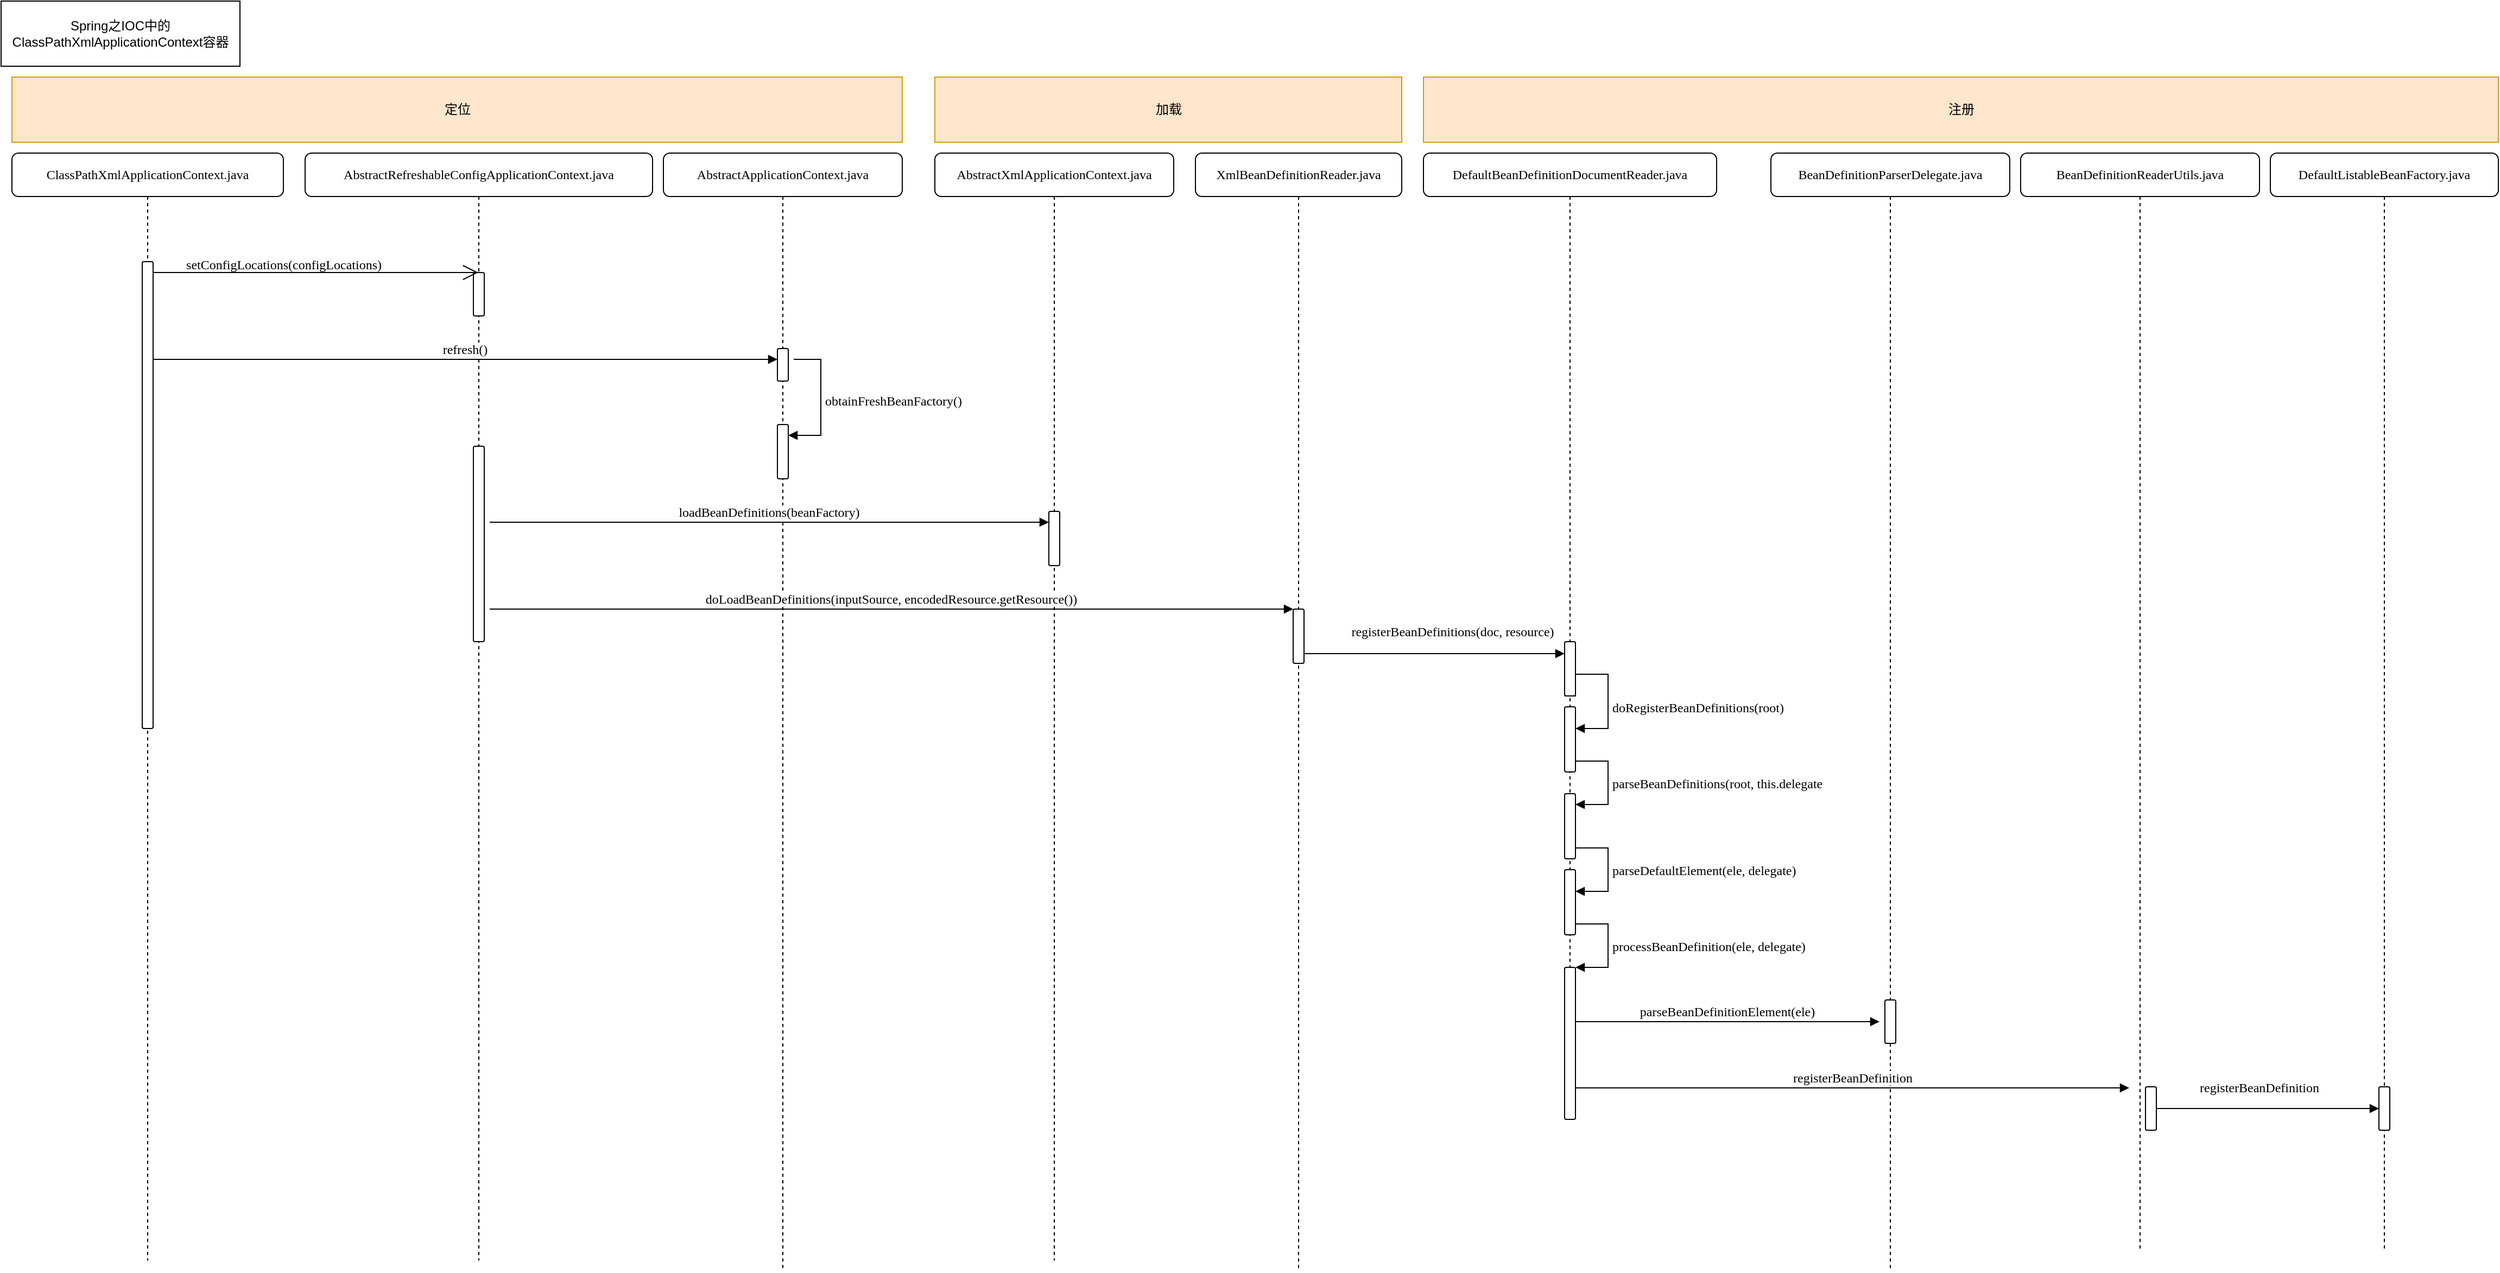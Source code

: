 <mxfile version="21.2.8" type="device">
  <diagram name="Page-1" id="13e1069c-82ec-6db2-03f1-153e76fe0fe0">
    <mxGraphModel dx="1036" dy="1456" grid="1" gridSize="10" guides="1" tooltips="1" connect="1" arrows="1" fold="1" page="1" pageScale="1" pageWidth="1100" pageHeight="850" background="none" math="0" shadow="0">
      <root>
        <mxCell id="0" />
        <mxCell id="1" parent="0" />
        <mxCell id="7baba1c4bc27f4b0-2" value="AbstractRefreshableConfigApplicationContext.java" style="shape=umlLifeline;perimeter=lifelinePerimeter;whiteSpace=wrap;html=1;container=1;collapsible=0;recursiveResize=0;outlineConnect=0;rounded=1;shadow=0;comic=0;labelBackgroundColor=none;strokeWidth=1;fontFamily=Verdana;fontSize=12;align=center;" parent="1" vertex="1">
          <mxGeometry x="280" y="90" width="320" height="1020" as="geometry" />
        </mxCell>
        <mxCell id="GyPuzksttLtLw3dym90g-7" value="" style="html=1;points=[];perimeter=orthogonalPerimeter;outlineConnect=0;targetShapes=umlLifeline;portConstraint=eastwest;newEdgeStyle={&quot;edgeStyle&quot;:&quot;elbowEdgeStyle&quot;,&quot;elbow&quot;:&quot;vertical&quot;,&quot;curved&quot;:0,&quot;rounded&quot;:0};rounded=1;shadow=0;labelBackgroundColor=none;comic=0;strokeColor=default;strokeWidth=1;fontFamily=Verdana;fontSize=12;fontColor=default;fillColor=default;" parent="7baba1c4bc27f4b0-2" vertex="1">
          <mxGeometry x="155" y="110" width="10" height="40" as="geometry" />
        </mxCell>
        <mxCell id="GyPuzksttLtLw3dym90g-32" value="" style="html=1;points=[];perimeter=orthogonalPerimeter;outlineConnect=0;targetShapes=umlLifeline;portConstraint=eastwest;newEdgeStyle={&quot;edgeStyle&quot;:&quot;elbowEdgeStyle&quot;,&quot;elbow&quot;:&quot;vertical&quot;,&quot;curved&quot;:0,&quot;rounded&quot;:0};rounded=1;shadow=0;labelBackgroundColor=none;comic=0;strokeColor=default;strokeWidth=1;fontFamily=Verdana;fontSize=12;fontColor=default;fillColor=default;" parent="7baba1c4bc27f4b0-2" vertex="1">
          <mxGeometry x="155" y="270" width="10" height="180" as="geometry" />
        </mxCell>
        <mxCell id="7baba1c4bc27f4b0-30" value="return" style="html=1;verticalAlign=bottom;endArrow=open;dashed=1;endSize=8;labelBackgroundColor=none;fontFamily=Verdana;fontSize=12;edgeStyle=elbowEdgeStyle;elbow=vertical;" parent="1" edge="1">
          <mxGeometry relative="1" as="geometry">
            <mxPoint x="695" y="600" as="targetPoint" />
            <Array as="points">
              <mxPoint x="570" y="600" />
            </Array>
          </mxGeometry>
        </mxCell>
        <mxCell id="eZNwZ-o9v2zBCc_pc794-1" value="Spring之IOC中的ClassPathXmlApplicationContext容器" style="rounded=0;whiteSpace=wrap;html=1;" parent="1" vertex="1">
          <mxGeometry y="-50" width="220" height="60" as="geometry" />
        </mxCell>
        <mxCell id="7baba1c4bc27f4b0-8" value="ClassPathXmlApplicationContext.java" style="shape=umlLifeline;perimeter=lifelinePerimeter;whiteSpace=wrap;html=1;container=1;collapsible=0;recursiveResize=0;outlineConnect=0;rounded=1;shadow=0;comic=0;labelBackgroundColor=none;strokeWidth=1;fontFamily=Verdana;fontSize=12;align=center;" parent="1" vertex="1">
          <mxGeometry x="10" y="90" width="250" height="1020" as="geometry" />
        </mxCell>
        <mxCell id="GyPuzksttLtLw3dym90g-6" value="" style="html=1;points=[];perimeter=orthogonalPerimeter;outlineConnect=0;targetShapes=umlLifeline;portConstraint=eastwest;newEdgeStyle={&quot;edgeStyle&quot;:&quot;elbowEdgeStyle&quot;,&quot;elbow&quot;:&quot;vertical&quot;,&quot;curved&quot;:0,&quot;rounded&quot;:0};rounded=1;shadow=0;labelBackgroundColor=none;comic=0;strokeColor=default;strokeWidth=1;fontFamily=Verdana;fontSize=12;fontColor=default;fillColor=default;" parent="7baba1c4bc27f4b0-8" vertex="1">
          <mxGeometry x="120" y="100" width="10" height="430" as="geometry" />
        </mxCell>
        <mxCell id="GyPuzksttLtLw3dym90g-5" value="" style="endArrow=classic;html=1;rounded=0;fontFamily=Verdana;fontSize=12;fontColor=default;" parent="7baba1c4bc27f4b0-8" source="7baba1c4bc27f4b0-8" target="GyPuzksttLtLw3dym90g-6" edge="1">
          <mxGeometry width="50" height="50" relative="1" as="geometry">
            <mxPoint x="125" y="120" as="sourcePoint" />
            <mxPoint x="430" y="120" as="targetPoint" />
            <Array as="points" />
          </mxGeometry>
        </mxCell>
        <mxCell id="GyPuzksttLtLw3dym90g-16" value="" style="endArrow=open;endFill=1;endSize=12;html=1;rounded=0;fontFamily=Verdana;fontSize=12;fontColor=default;" parent="7baba1c4bc27f4b0-8" target="7baba1c4bc27f4b0-2" edge="1">
          <mxGeometry width="160" relative="1" as="geometry">
            <mxPoint x="130" y="110" as="sourcePoint" />
            <mxPoint x="290" y="110" as="targetPoint" />
          </mxGeometry>
        </mxCell>
        <mxCell id="GyPuzksttLtLw3dym90g-17" value="setConfigLocations(configLocations)" style="text;html=1;align=center;verticalAlign=middle;resizable=0;points=[];autosize=1;strokeColor=none;fillColor=none;fontSize=12;fontFamily=Verdana;fontColor=default;" parent="1" vertex="1">
          <mxGeometry x="140" y="178" width="240" height="30" as="geometry" />
        </mxCell>
        <mxCell id="GyPuzksttLtLw3dym90g-18" value="AbstractApplicationContext.java" style="shape=umlLifeline;perimeter=lifelinePerimeter;whiteSpace=wrap;container=1;collapsible=0;recursiveResize=0;outlineConnect=0;rounded=1;shadow=0;comic=0;labelBackgroundColor=default;strokeWidth=1;fontFamily=Verdana;fontSize=12;align=center;labelBorderColor=none;" parent="1" vertex="1">
          <mxGeometry x="610" y="90" width="220" height="1030" as="geometry" />
        </mxCell>
        <mxCell id="GyPuzksttLtLw3dym90g-24" value="" style="html=1;points=[];perimeter=orthogonalPerimeter;outlineConnect=0;targetShapes=umlLifeline;portConstraint=eastwest;newEdgeStyle={&quot;edgeStyle&quot;:&quot;elbowEdgeStyle&quot;,&quot;elbow&quot;:&quot;vertical&quot;,&quot;curved&quot;:0,&quot;rounded&quot;:0};rounded=1;shadow=0;labelBackgroundColor=none;comic=0;strokeColor=default;strokeWidth=1;fontFamily=Verdana;fontSize=12;fontColor=default;fillColor=default;" parent="GyPuzksttLtLw3dym90g-18" vertex="1">
          <mxGeometry x="105" y="180" width="10" height="30" as="geometry" />
        </mxCell>
        <mxCell id="GyPuzksttLtLw3dym90g-29" value="" style="html=1;points=[];perimeter=orthogonalPerimeter;outlineConnect=0;targetShapes=umlLifeline;portConstraint=eastwest;newEdgeStyle={&quot;edgeStyle&quot;:&quot;elbowEdgeStyle&quot;,&quot;elbow&quot;:&quot;vertical&quot;,&quot;curved&quot;:0,&quot;rounded&quot;:0};rounded=1;shadow=0;labelBackgroundColor=none;comic=0;strokeColor=default;strokeWidth=1;fontFamily=Verdana;fontSize=12;fontColor=default;fillColor=default;" parent="GyPuzksttLtLw3dym90g-18" vertex="1">
          <mxGeometry x="105" y="250" width="10" height="50" as="geometry" />
        </mxCell>
        <mxCell id="GyPuzksttLtLw3dym90g-30" value="obtainFreshBeanFactory()" style="align=left;spacingLeft=2;endArrow=block;rounded=0;edgeStyle=orthogonalEdgeStyle;curved=0;rounded=0;fontFamily=Verdana;fontSize=12;fontColor=default;" parent="GyPuzksttLtLw3dym90g-18" target="GyPuzksttLtLw3dym90g-29" edge="1">
          <mxGeometry relative="1" as="geometry">
            <mxPoint x="120" y="190" as="sourcePoint" />
            <Array as="points">
              <mxPoint x="145" y="190" />
              <mxPoint x="145" y="260" />
            </Array>
          </mxGeometry>
        </mxCell>
        <mxCell id="GyPuzksttLtLw3dym90g-25" value="refresh()" style="verticalAlign=bottom;endArrow=block;edgeStyle=elbowEdgeStyle;elbow=vertical;curved=0;rounded=0;fontFamily=Verdana;fontSize=12;fontColor=default;" parent="1" target="GyPuzksttLtLw3dym90g-24" edge="1">
          <mxGeometry relative="1" as="geometry">
            <mxPoint x="140" y="280" as="sourcePoint" />
            <Array as="points">
              <mxPoint x="410" y="280" />
              <mxPoint x="370" y="260" />
            </Array>
          </mxGeometry>
        </mxCell>
        <mxCell id="GyPuzksttLtLw3dym90g-41" value="AbstractXmlApplicationContext.java" style="shape=umlLifeline;perimeter=lifelinePerimeter;whiteSpace=wrap;container=1;dropTarget=0;collapsible=0;recursiveResize=0;outlineConnect=0;portConstraint=eastwest;newEdgeStyle={&quot;edgeStyle&quot;:&quot;elbowEdgeStyle&quot;,&quot;elbow&quot;:&quot;vertical&quot;,&quot;curved&quot;:0,&quot;rounded&quot;:0};rounded=1;shadow=0;labelBackgroundColor=none;comic=0;strokeColor=default;strokeWidth=1;fontFamily=Verdana;fontSize=12;fontColor=default;fillColor=default;" parent="1" vertex="1">
          <mxGeometry x="860" y="90" width="220" height="1020" as="geometry" />
        </mxCell>
        <mxCell id="GyPuzksttLtLw3dym90g-43" value="" style="html=1;points=[];perimeter=orthogonalPerimeter;outlineConnect=0;targetShapes=umlLifeline;portConstraint=eastwest;newEdgeStyle={&quot;edgeStyle&quot;:&quot;elbowEdgeStyle&quot;,&quot;elbow&quot;:&quot;vertical&quot;,&quot;curved&quot;:0,&quot;rounded&quot;:0};rounded=1;shadow=0;labelBackgroundColor=none;comic=0;strokeColor=default;strokeWidth=1;fontFamily=Verdana;fontSize=12;fontColor=default;fillColor=default;" parent="GyPuzksttLtLw3dym90g-41" vertex="1">
          <mxGeometry x="105" y="330" width="10" height="50" as="geometry" />
        </mxCell>
        <mxCell id="GyPuzksttLtLw3dym90g-42" value="XmlBeanDefinitionReader.java" style="shape=umlLifeline;perimeter=lifelinePerimeter;whiteSpace=wrap;html=1;container=1;dropTarget=0;collapsible=0;recursiveResize=0;outlineConnect=0;portConstraint=eastwest;newEdgeStyle={&quot;edgeStyle&quot;:&quot;elbowEdgeStyle&quot;,&quot;elbow&quot;:&quot;vertical&quot;,&quot;curved&quot;:0,&quot;rounded&quot;:0};rounded=1;shadow=0;labelBackgroundColor=none;comic=0;strokeColor=default;strokeWidth=1;fontFamily=Verdana;fontSize=12;fontColor=default;fillColor=default;" parent="1" vertex="1">
          <mxGeometry x="1100" y="90" width="190" height="1030" as="geometry" />
        </mxCell>
        <mxCell id="GyPuzksttLtLw3dym90g-47" value="" style="html=1;points=[];perimeter=orthogonalPerimeter;outlineConnect=0;targetShapes=umlLifeline;portConstraint=eastwest;newEdgeStyle={&quot;edgeStyle&quot;:&quot;elbowEdgeStyle&quot;,&quot;elbow&quot;:&quot;vertical&quot;,&quot;curved&quot;:0,&quot;rounded&quot;:0};rounded=1;shadow=0;labelBackgroundColor=none;comic=0;strokeColor=default;strokeWidth=1;fontFamily=Verdana;fontSize=12;fontColor=default;fillColor=default;" parent="GyPuzksttLtLw3dym90g-42" vertex="1">
          <mxGeometry x="90" y="420" width="10" height="50" as="geometry" />
        </mxCell>
        <mxCell id="GyPuzksttLtLw3dym90g-44" value="loadBeanDefinitions(beanFactory)" style="verticalAlign=bottom;endArrow=block;edgeStyle=elbowEdgeStyle;elbow=vertical;curved=0;rounded=0;fontFamily=Verdana;fontSize=12;fontColor=default;" parent="1" target="GyPuzksttLtLw3dym90g-43" edge="1">
          <mxGeometry relative="1" as="geometry">
            <mxPoint x="450" y="430" as="sourcePoint" />
            <Array as="points">
              <mxPoint x="770" y="430" />
            </Array>
          </mxGeometry>
        </mxCell>
        <mxCell id="GyPuzksttLtLw3dym90g-46" value="DefaultBeanDefinitionDocumentReader.java" style="shape=umlLifeline;perimeter=lifelinePerimeter;whiteSpace=wrap;html=1;container=1;dropTarget=0;collapsible=0;recursiveResize=0;outlineConnect=0;portConstraint=eastwest;newEdgeStyle={&quot;edgeStyle&quot;:&quot;elbowEdgeStyle&quot;,&quot;elbow&quot;:&quot;vertical&quot;,&quot;curved&quot;:0,&quot;rounded&quot;:0};rounded=1;shadow=0;labelBackgroundColor=none;comic=0;strokeColor=default;strokeWidth=1;fontFamily=Verdana;fontSize=12;fontColor=default;fillColor=default;" parent="1" vertex="1">
          <mxGeometry x="1310" y="90" width="270" height="750" as="geometry" />
        </mxCell>
        <mxCell id="GyPuzksttLtLw3dym90g-60" value="" style="html=1;points=[];perimeter=orthogonalPerimeter;outlineConnect=0;targetShapes=umlLifeline;portConstraint=eastwest;newEdgeStyle={&quot;edgeStyle&quot;:&quot;elbowEdgeStyle&quot;,&quot;elbow&quot;:&quot;vertical&quot;,&quot;curved&quot;:0,&quot;rounded&quot;:0};rounded=1;shadow=0;labelBackgroundColor=none;comic=0;strokeColor=default;strokeWidth=1;fontFamily=Verdana;fontSize=12;fontColor=default;fillColor=default;" parent="GyPuzksttLtLw3dym90g-46" vertex="1">
          <mxGeometry x="130" y="450" width="10" height="50" as="geometry" />
        </mxCell>
        <mxCell id="GyPuzksttLtLw3dym90g-65" value="doRegisterBeanDefinitions(root)" style="align=left;spacingLeft=2;endArrow=block;rounded=0;edgeStyle=orthogonalEdgeStyle;curved=0;rounded=0;fontFamily=Verdana;fontSize=12;fontColor=default;" parent="GyPuzksttLtLw3dym90g-46" edge="1">
          <mxGeometry x="0.286" relative="1" as="geometry">
            <mxPoint x="130" y="500" as="sourcePoint" />
            <Array as="points">
              <mxPoint x="140" y="500" />
              <mxPoint x="140" y="480" />
              <mxPoint x="170" y="480" />
              <mxPoint x="170" y="530" />
            </Array>
            <mxPoint x="140" y="530" as="targetPoint" />
            <mxPoint as="offset" />
          </mxGeometry>
        </mxCell>
        <mxCell id="GyPuzksttLtLw3dym90g-76" value="" style="html=1;points=[];perimeter=orthogonalPerimeter;outlineConnect=0;targetShapes=umlLifeline;portConstraint=eastwest;newEdgeStyle={&quot;edgeStyle&quot;:&quot;elbowEdgeStyle&quot;,&quot;elbow&quot;:&quot;vertical&quot;,&quot;curved&quot;:0,&quot;rounded&quot;:0};rounded=1;shadow=0;labelBackgroundColor=none;comic=0;strokeColor=default;strokeWidth=1;fontFamily=Verdana;fontSize=12;fontColor=default;fillColor=default;" parent="GyPuzksttLtLw3dym90g-46" vertex="1">
          <mxGeometry x="130" y="660" width="10" height="60" as="geometry" />
        </mxCell>
        <mxCell id="GyPuzksttLtLw3dym90g-79" value="" style="html=1;points=[];perimeter=orthogonalPerimeter;outlineConnect=0;targetShapes=umlLifeline;portConstraint=eastwest;newEdgeStyle={&quot;edgeStyle&quot;:&quot;elbowEdgeStyle&quot;,&quot;elbow&quot;:&quot;vertical&quot;,&quot;curved&quot;:0,&quot;rounded&quot;:0};rounded=1;shadow=0;labelBackgroundColor=none;comic=0;strokeColor=default;strokeWidth=1;fontFamily=Verdana;fontSize=12;fontColor=default;fillColor=default;" parent="GyPuzksttLtLw3dym90g-46" vertex="1">
          <mxGeometry x="130" y="510" width="10" height="60" as="geometry" />
        </mxCell>
        <mxCell id="GyPuzksttLtLw3dym90g-81" value="" style="html=1;points=[];perimeter=orthogonalPerimeter;outlineConnect=0;targetShapes=umlLifeline;portConstraint=eastwest;newEdgeStyle={&quot;edgeStyle&quot;:&quot;elbowEdgeStyle&quot;,&quot;elbow&quot;:&quot;vertical&quot;,&quot;curved&quot;:0,&quot;rounded&quot;:0};rounded=1;shadow=0;labelBackgroundColor=none;comic=0;strokeColor=default;strokeWidth=1;fontFamily=Verdana;fontSize=12;fontColor=default;fillColor=default;" parent="GyPuzksttLtLw3dym90g-46" vertex="1">
          <mxGeometry x="130" y="590" width="10" height="60" as="geometry" />
        </mxCell>
        <mxCell id="GyPuzksttLtLw3dym90g-48" value="doLoadBeanDefinitions(inputSource, encodedResource.getResource())" style="verticalAlign=bottom;endArrow=block;edgeStyle=elbowEdgeStyle;elbow=vertical;curved=0;rounded=0;fontFamily=Verdana;fontSize=12;fontColor=default;" parent="1" target="GyPuzksttLtLw3dym90g-47" edge="1">
          <mxGeometry relative="1" as="geometry">
            <mxPoint x="450" y="510" as="sourcePoint" />
            <Array as="points">
              <mxPoint x="890" y="510" />
            </Array>
          </mxGeometry>
        </mxCell>
        <mxCell id="GyPuzksttLtLw3dym90g-51" value="定位" style="verticalLabelPosition=middle;verticalAlign=middle;shape=mxgraph.basic.rect;fillColor2=none;strokeWidth=1;size=20;indent=5;rounded=1;shadow=0;labelBackgroundColor=none;comic=0;strokeColor=#d79b00;fontFamily=Verdana;fontSize=12;fillColor=#ffe6cc;html=1;labelBorderColor=none;labelPosition=center;align=center;" parent="1" vertex="1">
          <mxGeometry x="10" y="20" width="820" height="60" as="geometry" />
        </mxCell>
        <mxCell id="GyPuzksttLtLw3dym90g-54" value="加载" style="verticalLabelPosition=middle;verticalAlign=middle;shape=mxgraph.basic.rect;fillColor2=none;strokeWidth=1;size=20;indent=5;rounded=1;shadow=0;labelBackgroundColor=none;comic=0;strokeColor=#d79b00;fontFamily=Verdana;fontSize=12;fillColor=#ffe6cc;html=1;labelBorderColor=none;labelPosition=center;align=center;" parent="1" vertex="1">
          <mxGeometry x="860" y="20" width="430" height="60" as="geometry" />
        </mxCell>
        <mxCell id="GyPuzksttLtLw3dym90g-55" value="DefaultListableBeanFactory.java" style="shape=umlLifeline;perimeter=lifelinePerimeter;whiteSpace=wrap;container=1;dropTarget=0;collapsible=0;recursiveResize=0;outlineConnect=0;portConstraint=eastwest;newEdgeStyle={&quot;edgeStyle&quot;:&quot;elbowEdgeStyle&quot;,&quot;elbow&quot;:&quot;vertical&quot;,&quot;curved&quot;:0,&quot;rounded&quot;:0};rounded=1;shadow=0;labelBackgroundColor=none;comic=0;strokeColor=default;strokeWidth=1;fontFamily=Verdana;fontSize=12;fontColor=default;fillColor=default;" parent="1" vertex="1">
          <mxGeometry x="2090" y="90" width="210" height="1010" as="geometry" />
        </mxCell>
        <mxCell id="GyPuzksttLtLw3dym90g-86" value="" style="html=1;points=[];perimeter=orthogonalPerimeter;outlineConnect=0;targetShapes=umlLifeline;portConstraint=eastwest;newEdgeStyle={&quot;edgeStyle&quot;:&quot;elbowEdgeStyle&quot;,&quot;elbow&quot;:&quot;vertical&quot;,&quot;curved&quot;:0,&quot;rounded&quot;:0};rounded=1;shadow=0;labelBackgroundColor=none;comic=0;strokeColor=default;strokeWidth=1;fontFamily=Verdana;fontSize=12;fontColor=default;fillColor=default;" parent="GyPuzksttLtLw3dym90g-55" vertex="1">
          <mxGeometry x="100" y="860" width="10" height="40" as="geometry" />
        </mxCell>
        <mxCell id="GyPuzksttLtLw3dym90g-56" value="BeanDefinitionReaderUtils.java" style="shape=umlLifeline;perimeter=lifelinePerimeter;whiteSpace=wrap;container=1;dropTarget=0;collapsible=0;recursiveResize=0;outlineConnect=0;portConstraint=eastwest;newEdgeStyle={&quot;edgeStyle&quot;:&quot;elbowEdgeStyle&quot;,&quot;elbow&quot;:&quot;vertical&quot;,&quot;curved&quot;:0,&quot;rounded&quot;:0};rounded=1;shadow=0;labelBackgroundColor=none;comic=0;strokeColor=default;strokeWidth=1;fontFamily=Verdana;fontSize=12;fontColor=default;fillColor=default;" parent="1" vertex="1">
          <mxGeometry x="1860" y="90" width="220" height="1010" as="geometry" />
        </mxCell>
        <mxCell id="GyPuzksttLtLw3dym90g-58" value="BeanDefinitionParserDelegate.java" style="shape=umlLifeline;perimeter=lifelinePerimeter;whiteSpace=wrap;container=1;dropTarget=0;collapsible=0;recursiveResize=0;outlineConnect=0;portConstraint=eastwest;newEdgeStyle={&quot;edgeStyle&quot;:&quot;elbowEdgeStyle&quot;,&quot;elbow&quot;:&quot;vertical&quot;,&quot;curved&quot;:0,&quot;rounded&quot;:0};rounded=1;shadow=0;labelBackgroundColor=none;comic=0;strokeColor=default;strokeWidth=1;fontFamily=Verdana;fontSize=12;fontColor=default;fillColor=default;" parent="1" vertex="1">
          <mxGeometry x="1630" y="90" width="220" height="1030" as="geometry" />
        </mxCell>
        <mxCell id="GyPuzksttLtLw3dym90g-82" value="" style="html=1;points=[];perimeter=orthogonalPerimeter;outlineConnect=0;targetShapes=umlLifeline;portConstraint=eastwest;newEdgeStyle={&quot;edgeStyle&quot;:&quot;elbowEdgeStyle&quot;,&quot;elbow&quot;:&quot;vertical&quot;,&quot;curved&quot;:0,&quot;rounded&quot;:0};rounded=1;shadow=0;labelBackgroundColor=none;comic=0;strokeColor=default;strokeWidth=1;fontFamily=Verdana;fontSize=12;fontColor=default;fillColor=default;" parent="GyPuzksttLtLw3dym90g-58" vertex="1">
          <mxGeometry x="105" y="780" width="10" height="40" as="geometry" />
        </mxCell>
        <mxCell id="GyPuzksttLtLw3dym90g-59" value="注册" style="verticalLabelPosition=middle;verticalAlign=middle;shape=mxgraph.basic.rect;fillColor2=none;strokeWidth=1;size=20;indent=5;rounded=1;shadow=0;labelBackgroundColor=none;comic=0;strokeColor=#d79b00;fontFamily=Verdana;fontSize=12;fillColor=#ffe6cc;html=1;labelBorderColor=none;labelPosition=center;align=center;" parent="1" vertex="1">
          <mxGeometry x="1310" y="20" width="990" height="60" as="geometry" />
        </mxCell>
        <mxCell id="GyPuzksttLtLw3dym90g-62" value="registerBeanDefinitions(doc, resource)  " style="endArrow=block;endFill=1;edgeStyle=orthogonalEdgeStyle;align=center;verticalAlign=middle;rounded=0;fontFamily=Verdana;fontSize=12;fontColor=default;labelPosition=center;verticalLabelPosition=middle;" parent="1" target="GyPuzksttLtLw3dym90g-60" edge="1">
          <mxGeometry x="0.17" y="21" relative="1" as="geometry">
            <mxPoint x="1200" y="550" as="sourcePoint" />
            <mxPoint x="1360" y="550" as="targetPoint" />
            <Array as="points">
              <mxPoint x="1200" y="551" />
            </Array>
            <mxPoint as="offset" />
          </mxGeometry>
        </mxCell>
        <mxCell id="GyPuzksttLtLw3dym90g-72" value="&lt;pre style=&quot;background-color:#2b2b2b;color:#a9b7c6;font-family:&#39;Consolas&#39;,monospace;font-size:10.5pt;&quot;&gt;&lt;br&gt;&lt;/pre&gt;" style="text;html=1;align=center;verticalAlign=middle;resizable=0;points=[];autosize=1;strokeColor=none;fillColor=none;fontSize=12;fontFamily=Verdana;fontColor=default;" parent="1" vertex="1">
          <mxGeometry x="1610" y="650" width="20" height="60" as="geometry" />
        </mxCell>
        <mxCell id="GyPuzksttLtLw3dym90g-73" value="parseBeanDefinitions(root, this.delegate" style="align=left;spacingLeft=2;endArrow=block;rounded=0;edgeStyle=orthogonalEdgeStyle;curved=0;rounded=0;fontFamily=Verdana;fontSize=12;fontColor=default;" parent="1" source="GyPuzksttLtLw3dym90g-79" edge="1">
          <mxGeometry relative="1" as="geometry">
            <mxPoint x="1460" y="650" as="sourcePoint" />
            <Array as="points">
              <mxPoint x="1480" y="650" />
              <mxPoint x="1480" y="690" />
            </Array>
            <mxPoint x="1450" y="690" as="targetPoint" />
            <mxPoint as="offset" />
          </mxGeometry>
        </mxCell>
        <mxCell id="GyPuzksttLtLw3dym90g-74" value="parseDefaultElement(ele, delegate)" style="align=left;spacingLeft=2;endArrow=block;rounded=0;edgeStyle=orthogonalEdgeStyle;curved=0;rounded=0;fontFamily=Verdana;fontSize=12;fontColor=default;" parent="1" edge="1">
          <mxGeometry relative="1" as="geometry">
            <mxPoint x="1450" y="730" as="sourcePoint" />
            <Array as="points">
              <mxPoint x="1480" y="730" />
              <mxPoint x="1480" y="770" />
            </Array>
            <mxPoint x="1450" y="770" as="targetPoint" />
            <mxPoint as="offset" />
          </mxGeometry>
        </mxCell>
        <mxCell id="GyPuzksttLtLw3dym90g-75" value="processBeanDefinition(ele, delegate)" style="align=left;spacingLeft=2;endArrow=block;rounded=0;edgeStyle=orthogonalEdgeStyle;curved=0;rounded=0;fontFamily=Verdana;fontSize=12;fontColor=default;" parent="1" edge="1">
          <mxGeometry relative="1" as="geometry">
            <mxPoint x="1450" y="800" as="sourcePoint" />
            <Array as="points">
              <mxPoint x="1480" y="800" />
              <mxPoint x="1480" y="840" />
            </Array>
            <mxPoint x="1450" y="840" as="targetPoint" />
            <mxPoint as="offset" />
          </mxGeometry>
        </mxCell>
        <mxCell id="GyPuzksttLtLw3dym90g-80" value="" style="html=1;points=[];perimeter=orthogonalPerimeter;outlineConnect=0;targetShapes=umlLifeline;portConstraint=eastwest;newEdgeStyle={&quot;edgeStyle&quot;:&quot;elbowEdgeStyle&quot;,&quot;elbow&quot;:&quot;vertical&quot;,&quot;curved&quot;:0,&quot;rounded&quot;:0};rounded=1;shadow=0;labelBackgroundColor=none;comic=0;strokeColor=default;strokeWidth=1;fontFamily=Verdana;fontSize=12;fontColor=default;fillColor=default;" parent="1" vertex="1">
          <mxGeometry x="1440" y="840" width="10" height="140" as="geometry" />
        </mxCell>
        <mxCell id="GyPuzksttLtLw3dym90g-83" value="parseBeanDefinitionElement(ele)" style="verticalAlign=bottom;endArrow=block;edgeStyle=elbowEdgeStyle;elbow=vertical;curved=0;rounded=0;fontFamily=Verdana;fontSize=12;fontColor=default;" parent="1" edge="1">
          <mxGeometry width="80" relative="1" as="geometry">
            <mxPoint x="1450" y="890" as="sourcePoint" />
            <mxPoint x="1730" y="890" as="targetPoint" />
            <mxPoint as="offset" />
          </mxGeometry>
        </mxCell>
        <mxCell id="GyPuzksttLtLw3dym90g-87" value="registerBeanDefinition" style="verticalAlign=bottom;endArrow=block;edgeStyle=elbowEdgeStyle;elbow=vertical;curved=0;rounded=0;fontFamily=Verdana;fontSize=12;fontColor=default;" parent="1" edge="1">
          <mxGeometry x="0.001" width="80" relative="1" as="geometry">
            <mxPoint x="1450" y="951" as="sourcePoint" />
            <mxPoint x="1960" y="951" as="targetPoint" />
            <mxPoint as="offset" />
          </mxGeometry>
        </mxCell>
        <mxCell id="GyPuzksttLtLw3dym90g-89" value="&lt;pre style=&quot;background-color:#2b2b2b;color:#a9b7c6;font-family:&#39;Consolas&#39;,monospace;font-size:10.5pt;&quot;&gt;&lt;br&gt;&lt;/pre&gt;" style="text;whiteSpace=wrap;html=1;fontSize=12;fontFamily=Verdana;fontColor=default;" parent="1" vertex="1">
          <mxGeometry x="2040" y="1030" width="200" height="90" as="geometry" />
        </mxCell>
        <mxCell id="GyPuzksttLtLw3dym90g-90" value="registerBeanDefinition" style="verticalAlign=bottom;endArrow=block;edgeStyle=elbowEdgeStyle;elbow=vertical;curved=0;rounded=0;fontFamily=Verdana;fontSize=12;fontColor=default;" parent="1" edge="1">
          <mxGeometry x="-0.023" y="10" width="80" relative="1" as="geometry">
            <mxPoint x="1975" y="970" as="sourcePoint" />
            <mxPoint x="2190" y="970" as="targetPoint" />
            <mxPoint as="offset" />
            <Array as="points">
              <mxPoint x="2090" y="970" />
            </Array>
          </mxGeometry>
        </mxCell>
        <mxCell id="GyPuzksttLtLw3dym90g-92" value="" style="html=1;points=[];perimeter=orthogonalPerimeter;outlineConnect=0;targetShapes=umlLifeline;portConstraint=eastwest;newEdgeStyle={&quot;edgeStyle&quot;:&quot;elbowEdgeStyle&quot;,&quot;elbow&quot;:&quot;vertical&quot;,&quot;curved&quot;:0,&quot;rounded&quot;:0};rounded=1;shadow=0;labelBackgroundColor=none;comic=0;strokeColor=default;strokeWidth=1;fontFamily=Verdana;fontSize=12;fontColor=default;fillColor=default;" parent="1" vertex="1">
          <mxGeometry x="1975" y="950" width="10" height="40" as="geometry" />
        </mxCell>
      </root>
    </mxGraphModel>
  </diagram>
</mxfile>
